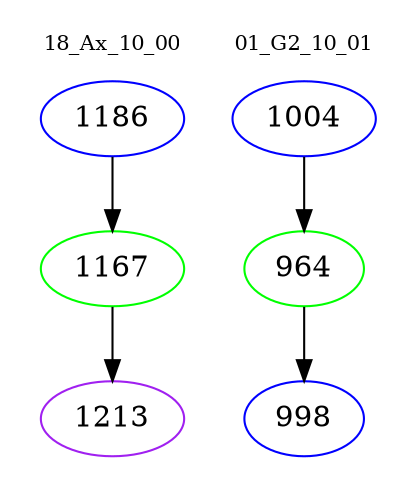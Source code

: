 digraph{
subgraph cluster_0 {
color = white
label = "18_Ax_10_00";
fontsize=10;
T0_1186 [label="1186", color="blue"]
T0_1186 -> T0_1167 [color="black"]
T0_1167 [label="1167", color="green"]
T0_1167 -> T0_1213 [color="black"]
T0_1213 [label="1213", color="purple"]
}
subgraph cluster_1 {
color = white
label = "01_G2_10_01";
fontsize=10;
T1_1004 [label="1004", color="blue"]
T1_1004 -> T1_964 [color="black"]
T1_964 [label="964", color="green"]
T1_964 -> T1_998 [color="black"]
T1_998 [label="998", color="blue"]
}
}
